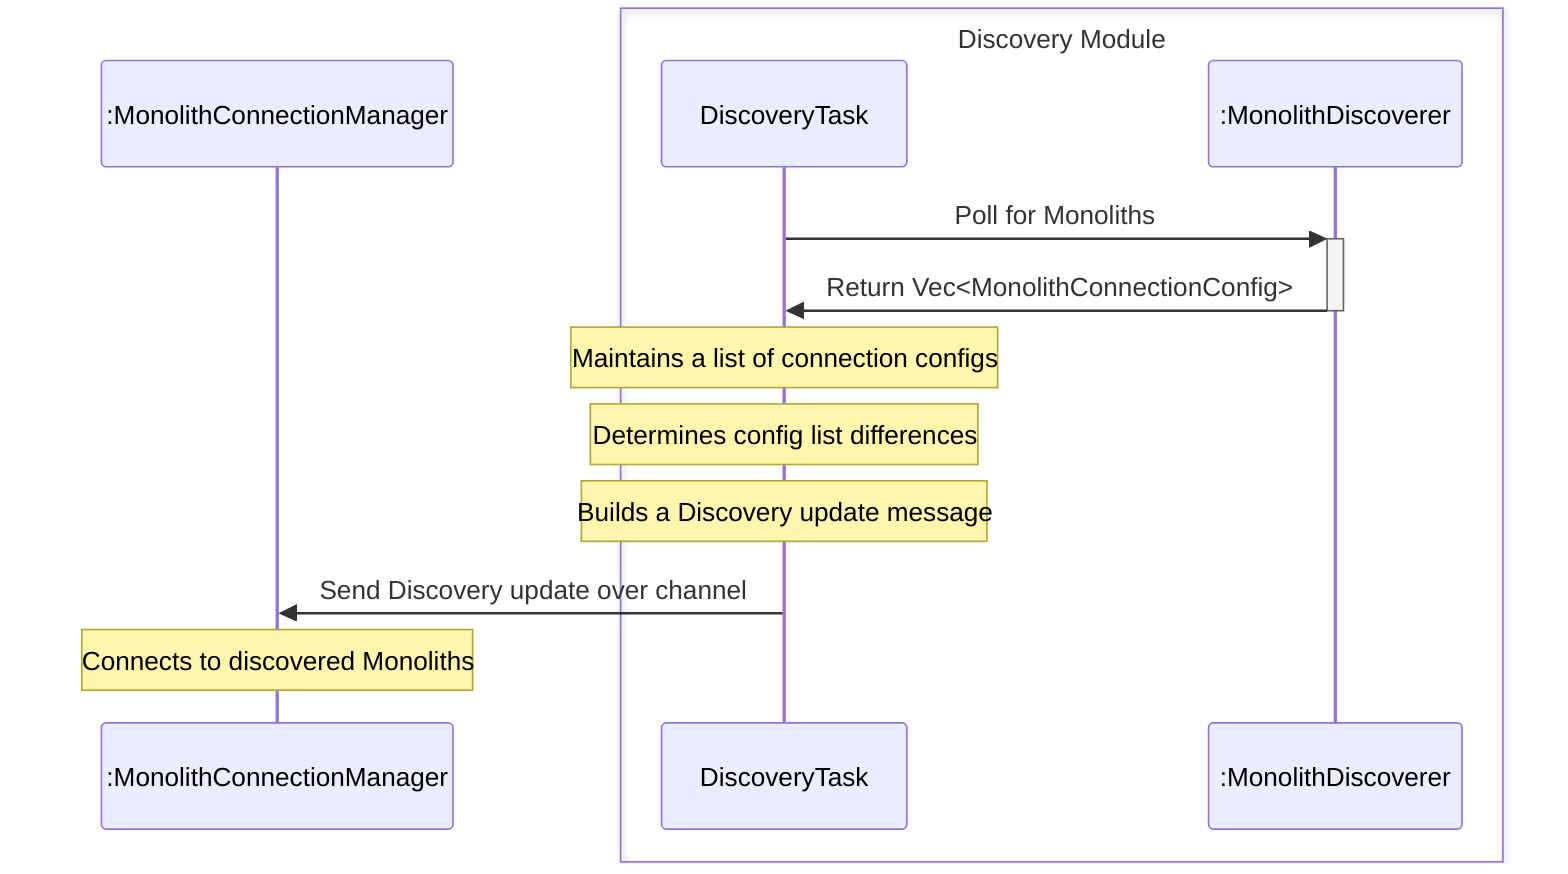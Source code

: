 sequenceDiagram
    participant MCM as :MonolithConnectionManager
    box Discovery Module
    participant DT as DiscoveryTask
    participant MD as :MonolithDiscoverer
    end

    DT->>+MD: Poll for Monoliths
    MD->>-DT: Return Vec<MonolithConnectionConfig>
    Note over DT: Maintains a list of connection configs
    Note over DT: Determines config list differences
    Note over DT: Builds a Discovery update message
    DT->>MCM: Send Discovery update over channel
    Note over MCM: Connects to discovered Monoliths